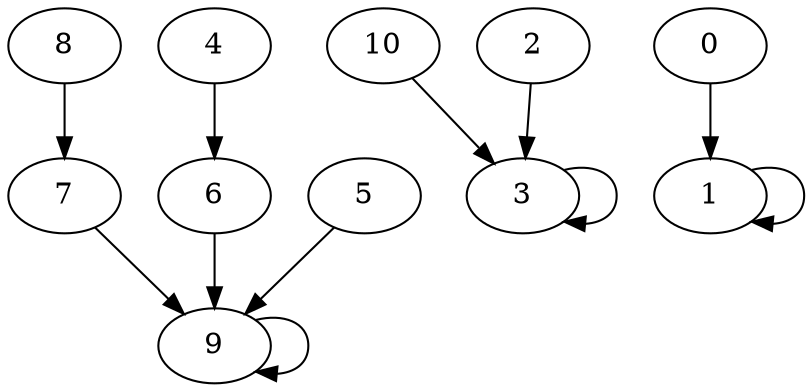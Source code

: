 digraph "mon graphe" {
	graph [bb="0,0,382,180"];
	node [label="\N"];
	9	[height=0.5,
		pos="99,18",
		width=0.75];
	9 -> 9	[pos="e,118.9,5.5679 118.9,30.432 131.69,33.675 144,29.531 144,18 144,9.6218 137.5,5.1433 129.04,4.5644"];
	7	[height=0.5,
		pos="27,90",
		width=0.75];
	7 -> 9	[pos="e,84.204,33.385 41.57,74.834 51.75,64.938 65.524,51.546 77.031,40.359"];
	6	[height=0.5,
		pos="99,90",
		width=0.75];
	6 -> 9	[pos="e,99,36.104 99,71.697 99,63.983 99,54.712 99,46.112"];
	5	[height=0.5,
		pos="171,90",
		width=0.75];
	5 -> 9	[pos="e,113.8,33.385 156.43,74.834 146.25,64.938 132.48,51.546 120.97,40.359"];
	4	[height=0.5,
		pos="99,162",
		width=0.75];
	4 -> 6	[pos="e,99,108.1 99,143.7 99,135.98 99,126.71 99,118.11"];
	8	[height=0.5,
		pos="27,162",
		width=0.75];
	8 -> 7	[pos="e,27,108.1 27,143.7 27,135.98 27,126.71 27,118.11"];
	10	[height=0.5,
		pos="180,162",
		width=0.75];
	3	[height=0.5,
		pos="247,90",
		width=0.75];
	10 -> 3	[pos="e,233.14,105.49 193.88,146.5 203.14,136.83 215.47,123.94 225.93,113.02"];
	3 -> 3	[pos="e,266.9,77.568 266.9,102.43 279.69,105.68 292,101.53 292,90 292,81.622 285.5,77.143 277.04,76.564"];
	2	[height=0.5,
		pos="252,162",
		width=0.75];
	2 -> 3	[pos="e,248.22,108.1 250.76,143.7 250.21,135.98 249.55,126.71 248.94,118.11"];
	1	[height=0.5,
		pos="337,90",
		width=0.75];
	1 -> 1	[pos="e,356.9,77.568 356.9,102.43 369.69,105.68 382,101.53 382,90 382,81.622 375.5,77.143 367.04,76.564"];
	0	[height=0.5,
		pos="337,162",
		width=0.75];
	0 -> 1	[pos="e,337,108.1 337,143.7 337,135.98 337,126.71 337,118.11"];
}
